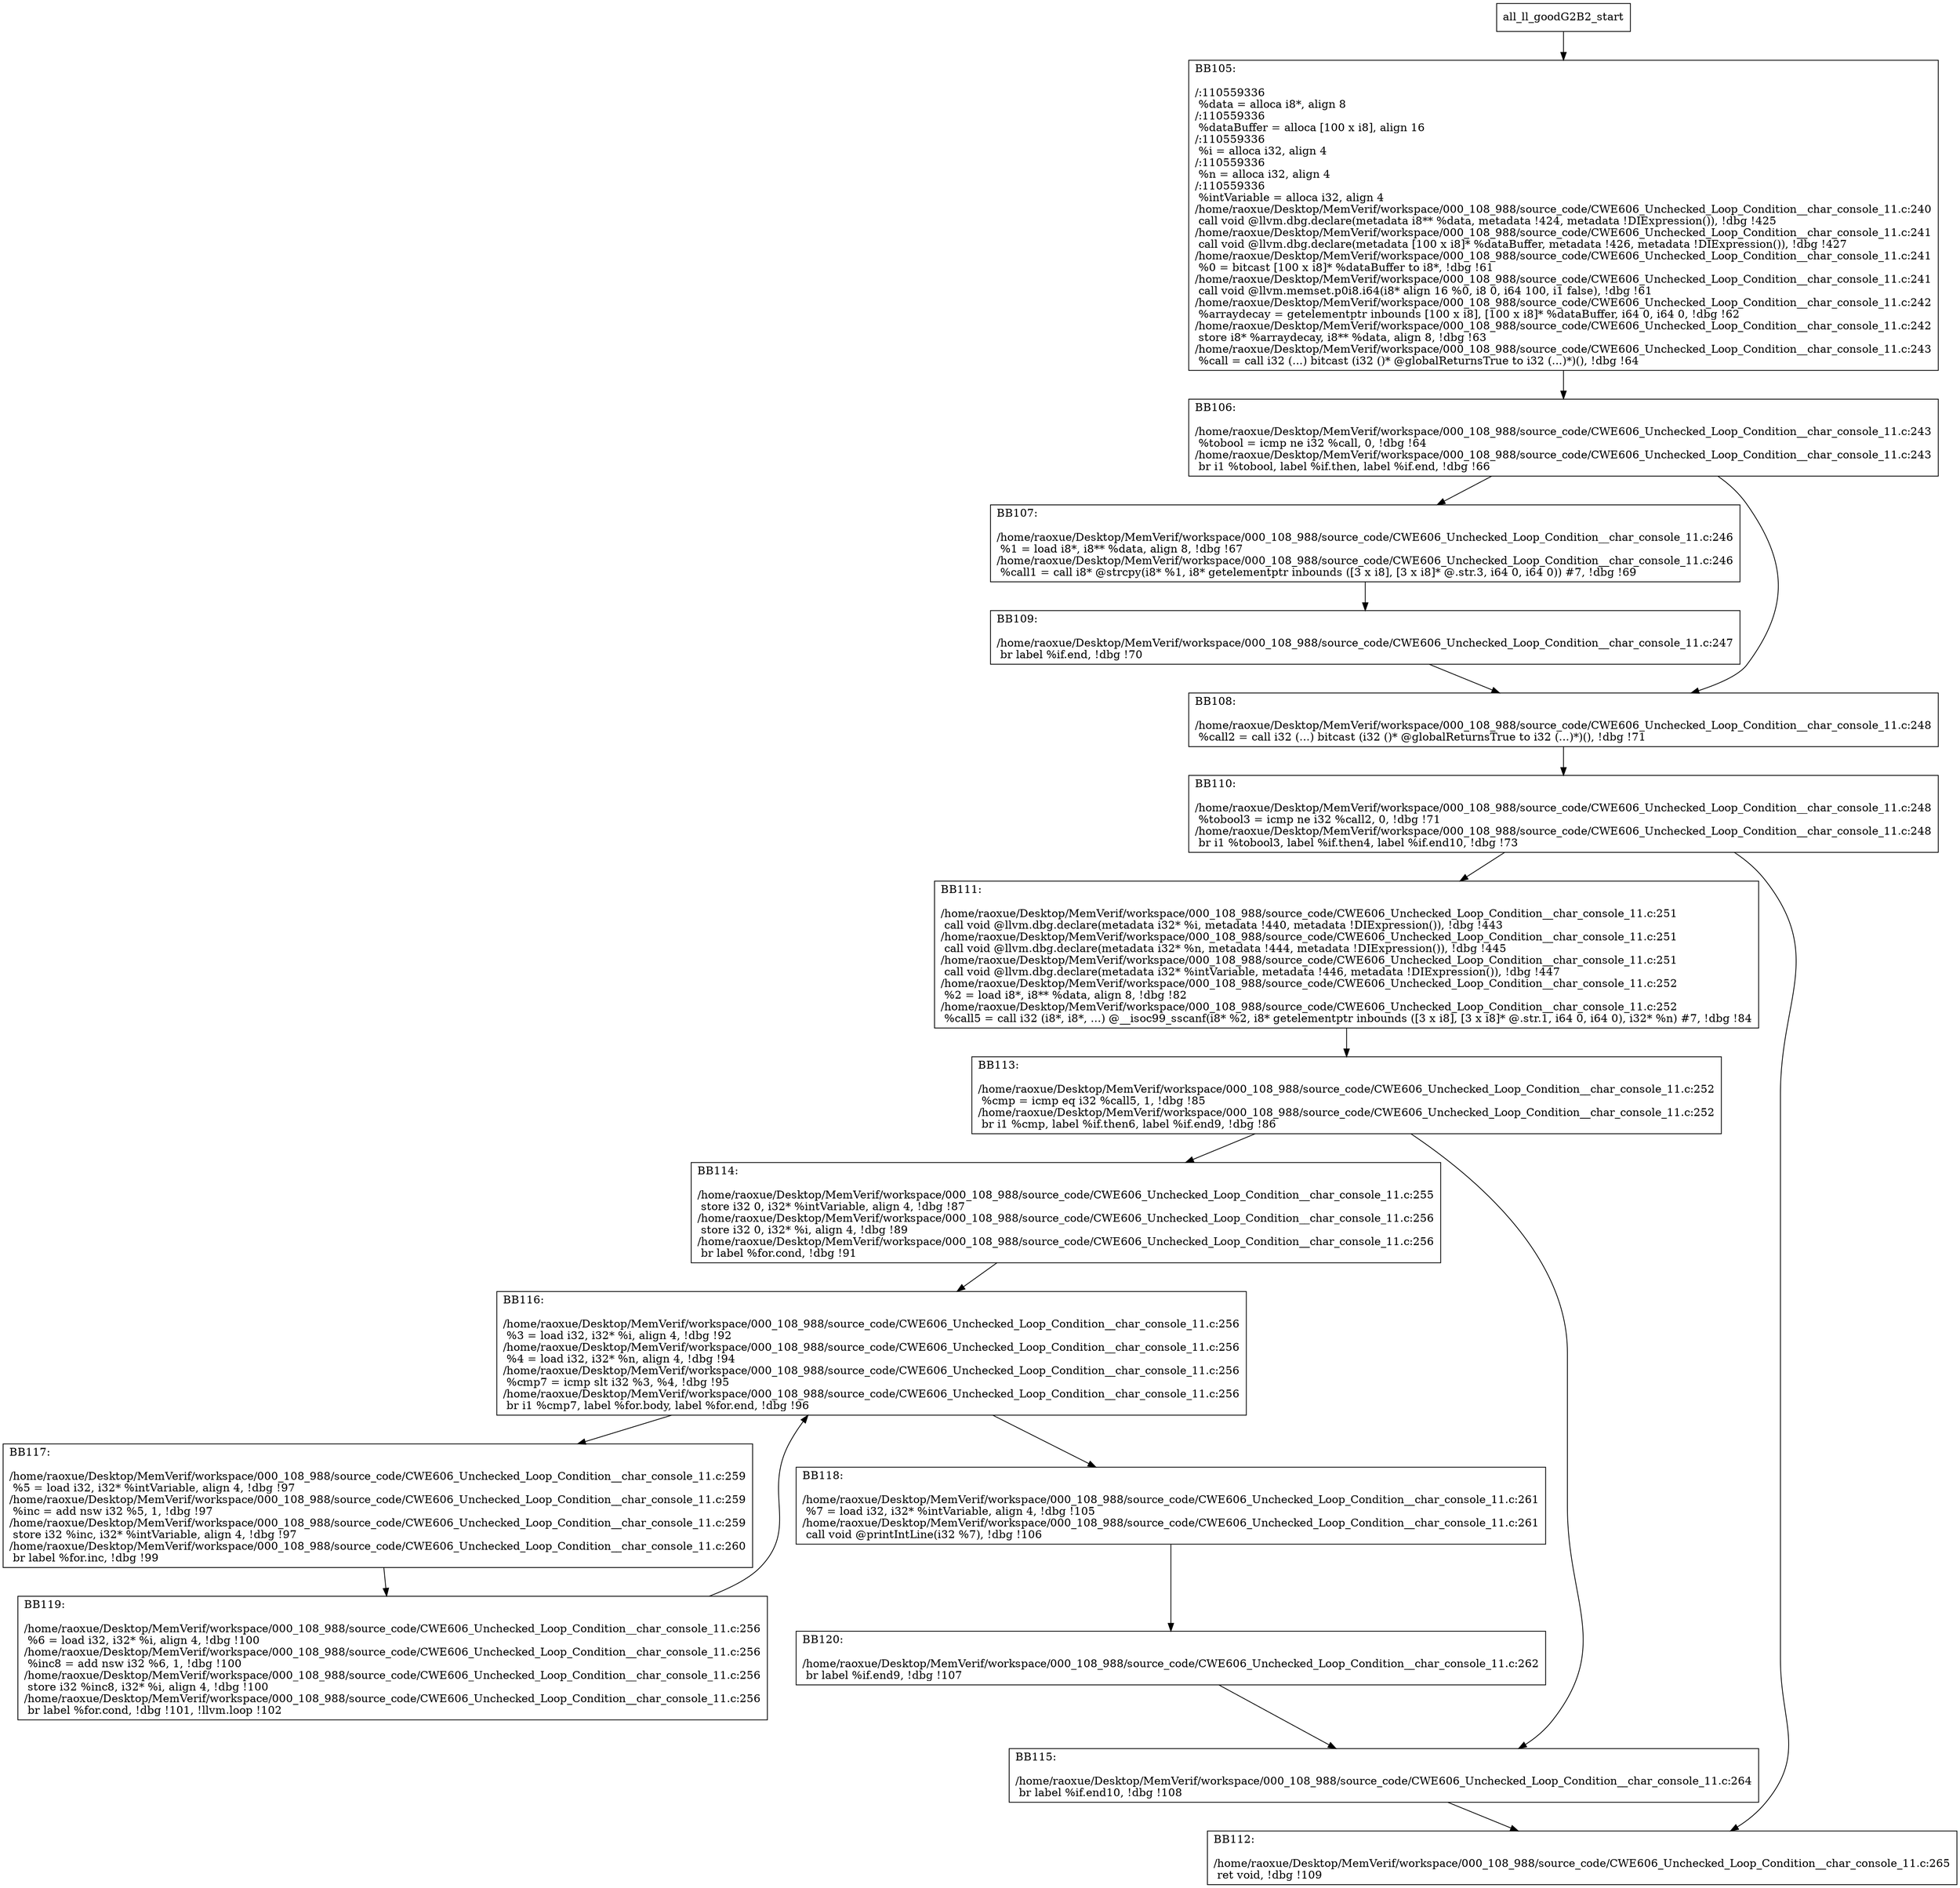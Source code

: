 digraph "CFG for'all_ll_goodG2B2' function" {
	BBall_ll_goodG2B2_start[shape=record,label="{all_ll_goodG2B2_start}"];
	BBall_ll_goodG2B2_start-> all_ll_goodG2B2BB105;
	all_ll_goodG2B2BB105 [shape=record, label="{BB105:\l\l/:110559336\l
  %data = alloca i8*, align 8\l
/:110559336\l
  %dataBuffer = alloca [100 x i8], align 16\l
/:110559336\l
  %i = alloca i32, align 4\l
/:110559336\l
  %n = alloca i32, align 4\l
/:110559336\l
  %intVariable = alloca i32, align 4\l
/home/raoxue/Desktop/MemVerif/workspace/000_108_988/source_code/CWE606_Unchecked_Loop_Condition__char_console_11.c:240\l
  call void @llvm.dbg.declare(metadata i8** %data, metadata !424, metadata !DIExpression()), !dbg !425\l
/home/raoxue/Desktop/MemVerif/workspace/000_108_988/source_code/CWE606_Unchecked_Loop_Condition__char_console_11.c:241\l
  call void @llvm.dbg.declare(metadata [100 x i8]* %dataBuffer, metadata !426, metadata !DIExpression()), !dbg !427\l
/home/raoxue/Desktop/MemVerif/workspace/000_108_988/source_code/CWE606_Unchecked_Loop_Condition__char_console_11.c:241\l
  %0 = bitcast [100 x i8]* %dataBuffer to i8*, !dbg !61\l
/home/raoxue/Desktop/MemVerif/workspace/000_108_988/source_code/CWE606_Unchecked_Loop_Condition__char_console_11.c:241\l
  call void @llvm.memset.p0i8.i64(i8* align 16 %0, i8 0, i64 100, i1 false), !dbg !61\l
/home/raoxue/Desktop/MemVerif/workspace/000_108_988/source_code/CWE606_Unchecked_Loop_Condition__char_console_11.c:242\l
  %arraydecay = getelementptr inbounds [100 x i8], [100 x i8]* %dataBuffer, i64 0, i64 0, !dbg !62\l
/home/raoxue/Desktop/MemVerif/workspace/000_108_988/source_code/CWE606_Unchecked_Loop_Condition__char_console_11.c:242\l
  store i8* %arraydecay, i8** %data, align 8, !dbg !63\l
/home/raoxue/Desktop/MemVerif/workspace/000_108_988/source_code/CWE606_Unchecked_Loop_Condition__char_console_11.c:243\l
  %call = call i32 (...) bitcast (i32 ()* @globalReturnsTrue to i32 (...)*)(), !dbg !64\l
}"];
	all_ll_goodG2B2BB105-> all_ll_goodG2B2BB106;
	all_ll_goodG2B2BB106 [shape=record, label="{BB106:\l\l/home/raoxue/Desktop/MemVerif/workspace/000_108_988/source_code/CWE606_Unchecked_Loop_Condition__char_console_11.c:243\l
  %tobool = icmp ne i32 %call, 0, !dbg !64\l
/home/raoxue/Desktop/MemVerif/workspace/000_108_988/source_code/CWE606_Unchecked_Loop_Condition__char_console_11.c:243\l
  br i1 %tobool, label %if.then, label %if.end, !dbg !66\l
}"];
	all_ll_goodG2B2BB106-> all_ll_goodG2B2BB107;
	all_ll_goodG2B2BB106-> all_ll_goodG2B2BB108;
	all_ll_goodG2B2BB107 [shape=record, label="{BB107:\l\l/home/raoxue/Desktop/MemVerif/workspace/000_108_988/source_code/CWE606_Unchecked_Loop_Condition__char_console_11.c:246\l
  %1 = load i8*, i8** %data, align 8, !dbg !67\l
/home/raoxue/Desktop/MemVerif/workspace/000_108_988/source_code/CWE606_Unchecked_Loop_Condition__char_console_11.c:246\l
  %call1 = call i8* @strcpy(i8* %1, i8* getelementptr inbounds ([3 x i8], [3 x i8]* @.str.3, i64 0, i64 0)) #7, !dbg !69\l
}"];
	all_ll_goodG2B2BB107-> all_ll_goodG2B2BB109;
	all_ll_goodG2B2BB109 [shape=record, label="{BB109:\l\l/home/raoxue/Desktop/MemVerif/workspace/000_108_988/source_code/CWE606_Unchecked_Loop_Condition__char_console_11.c:247\l
  br label %if.end, !dbg !70\l
}"];
	all_ll_goodG2B2BB109-> all_ll_goodG2B2BB108;
	all_ll_goodG2B2BB108 [shape=record, label="{BB108:\l\l/home/raoxue/Desktop/MemVerif/workspace/000_108_988/source_code/CWE606_Unchecked_Loop_Condition__char_console_11.c:248\l
  %call2 = call i32 (...) bitcast (i32 ()* @globalReturnsTrue to i32 (...)*)(), !dbg !71\l
}"];
	all_ll_goodG2B2BB108-> all_ll_goodG2B2BB110;
	all_ll_goodG2B2BB110 [shape=record, label="{BB110:\l\l/home/raoxue/Desktop/MemVerif/workspace/000_108_988/source_code/CWE606_Unchecked_Loop_Condition__char_console_11.c:248\l
  %tobool3 = icmp ne i32 %call2, 0, !dbg !71\l
/home/raoxue/Desktop/MemVerif/workspace/000_108_988/source_code/CWE606_Unchecked_Loop_Condition__char_console_11.c:248\l
  br i1 %tobool3, label %if.then4, label %if.end10, !dbg !73\l
}"];
	all_ll_goodG2B2BB110-> all_ll_goodG2B2BB111;
	all_ll_goodG2B2BB110-> all_ll_goodG2B2BB112;
	all_ll_goodG2B2BB111 [shape=record, label="{BB111:\l\l/home/raoxue/Desktop/MemVerif/workspace/000_108_988/source_code/CWE606_Unchecked_Loop_Condition__char_console_11.c:251\l
  call void @llvm.dbg.declare(metadata i32* %i, metadata !440, metadata !DIExpression()), !dbg !443\l
/home/raoxue/Desktop/MemVerif/workspace/000_108_988/source_code/CWE606_Unchecked_Loop_Condition__char_console_11.c:251\l
  call void @llvm.dbg.declare(metadata i32* %n, metadata !444, metadata !DIExpression()), !dbg !445\l
/home/raoxue/Desktop/MemVerif/workspace/000_108_988/source_code/CWE606_Unchecked_Loop_Condition__char_console_11.c:251\l
  call void @llvm.dbg.declare(metadata i32* %intVariable, metadata !446, metadata !DIExpression()), !dbg !447\l
/home/raoxue/Desktop/MemVerif/workspace/000_108_988/source_code/CWE606_Unchecked_Loop_Condition__char_console_11.c:252\l
  %2 = load i8*, i8** %data, align 8, !dbg !82\l
/home/raoxue/Desktop/MemVerif/workspace/000_108_988/source_code/CWE606_Unchecked_Loop_Condition__char_console_11.c:252\l
  %call5 = call i32 (i8*, i8*, ...) @__isoc99_sscanf(i8* %2, i8* getelementptr inbounds ([3 x i8], [3 x i8]* @.str.1, i64 0, i64 0), i32* %n) #7, !dbg !84\l
}"];
	all_ll_goodG2B2BB111-> all_ll_goodG2B2BB113;
	all_ll_goodG2B2BB113 [shape=record, label="{BB113:\l\l/home/raoxue/Desktop/MemVerif/workspace/000_108_988/source_code/CWE606_Unchecked_Loop_Condition__char_console_11.c:252\l
  %cmp = icmp eq i32 %call5, 1, !dbg !85\l
/home/raoxue/Desktop/MemVerif/workspace/000_108_988/source_code/CWE606_Unchecked_Loop_Condition__char_console_11.c:252\l
  br i1 %cmp, label %if.then6, label %if.end9, !dbg !86\l
}"];
	all_ll_goodG2B2BB113-> all_ll_goodG2B2BB114;
	all_ll_goodG2B2BB113-> all_ll_goodG2B2BB115;
	all_ll_goodG2B2BB114 [shape=record, label="{BB114:\l\l/home/raoxue/Desktop/MemVerif/workspace/000_108_988/source_code/CWE606_Unchecked_Loop_Condition__char_console_11.c:255\l
  store i32 0, i32* %intVariable, align 4, !dbg !87\l
/home/raoxue/Desktop/MemVerif/workspace/000_108_988/source_code/CWE606_Unchecked_Loop_Condition__char_console_11.c:256\l
  store i32 0, i32* %i, align 4, !dbg !89\l
/home/raoxue/Desktop/MemVerif/workspace/000_108_988/source_code/CWE606_Unchecked_Loop_Condition__char_console_11.c:256\l
  br label %for.cond, !dbg !91\l
}"];
	all_ll_goodG2B2BB114-> all_ll_goodG2B2BB116;
	all_ll_goodG2B2BB116 [shape=record, label="{BB116:\l\l/home/raoxue/Desktop/MemVerif/workspace/000_108_988/source_code/CWE606_Unchecked_Loop_Condition__char_console_11.c:256\l
  %3 = load i32, i32* %i, align 4, !dbg !92\l
/home/raoxue/Desktop/MemVerif/workspace/000_108_988/source_code/CWE606_Unchecked_Loop_Condition__char_console_11.c:256\l
  %4 = load i32, i32* %n, align 4, !dbg !94\l
/home/raoxue/Desktop/MemVerif/workspace/000_108_988/source_code/CWE606_Unchecked_Loop_Condition__char_console_11.c:256\l
  %cmp7 = icmp slt i32 %3, %4, !dbg !95\l
/home/raoxue/Desktop/MemVerif/workspace/000_108_988/source_code/CWE606_Unchecked_Loop_Condition__char_console_11.c:256\l
  br i1 %cmp7, label %for.body, label %for.end, !dbg !96\l
}"];
	all_ll_goodG2B2BB116-> all_ll_goodG2B2BB117;
	all_ll_goodG2B2BB116-> all_ll_goodG2B2BB118;
	all_ll_goodG2B2BB117 [shape=record, label="{BB117:\l\l/home/raoxue/Desktop/MemVerif/workspace/000_108_988/source_code/CWE606_Unchecked_Loop_Condition__char_console_11.c:259\l
  %5 = load i32, i32* %intVariable, align 4, !dbg !97\l
/home/raoxue/Desktop/MemVerif/workspace/000_108_988/source_code/CWE606_Unchecked_Loop_Condition__char_console_11.c:259\l
  %inc = add nsw i32 %5, 1, !dbg !97\l
/home/raoxue/Desktop/MemVerif/workspace/000_108_988/source_code/CWE606_Unchecked_Loop_Condition__char_console_11.c:259\l
  store i32 %inc, i32* %intVariable, align 4, !dbg !97\l
/home/raoxue/Desktop/MemVerif/workspace/000_108_988/source_code/CWE606_Unchecked_Loop_Condition__char_console_11.c:260\l
  br label %for.inc, !dbg !99\l
}"];
	all_ll_goodG2B2BB117-> all_ll_goodG2B2BB119;
	all_ll_goodG2B2BB119 [shape=record, label="{BB119:\l\l/home/raoxue/Desktop/MemVerif/workspace/000_108_988/source_code/CWE606_Unchecked_Loop_Condition__char_console_11.c:256\l
  %6 = load i32, i32* %i, align 4, !dbg !100\l
/home/raoxue/Desktop/MemVerif/workspace/000_108_988/source_code/CWE606_Unchecked_Loop_Condition__char_console_11.c:256\l
  %inc8 = add nsw i32 %6, 1, !dbg !100\l
/home/raoxue/Desktop/MemVerif/workspace/000_108_988/source_code/CWE606_Unchecked_Loop_Condition__char_console_11.c:256\l
  store i32 %inc8, i32* %i, align 4, !dbg !100\l
/home/raoxue/Desktop/MemVerif/workspace/000_108_988/source_code/CWE606_Unchecked_Loop_Condition__char_console_11.c:256\l
  br label %for.cond, !dbg !101, !llvm.loop !102\l
}"];
	all_ll_goodG2B2BB119-> all_ll_goodG2B2BB116;
	all_ll_goodG2B2BB118 [shape=record, label="{BB118:\l\l/home/raoxue/Desktop/MemVerif/workspace/000_108_988/source_code/CWE606_Unchecked_Loop_Condition__char_console_11.c:261\l
  %7 = load i32, i32* %intVariable, align 4, !dbg !105\l
/home/raoxue/Desktop/MemVerif/workspace/000_108_988/source_code/CWE606_Unchecked_Loop_Condition__char_console_11.c:261\l
  call void @printIntLine(i32 %7), !dbg !106\l
}"];
	all_ll_goodG2B2BB118-> all_ll_goodG2B2BB120;
	all_ll_goodG2B2BB120 [shape=record, label="{BB120:\l\l/home/raoxue/Desktop/MemVerif/workspace/000_108_988/source_code/CWE606_Unchecked_Loop_Condition__char_console_11.c:262\l
  br label %if.end9, !dbg !107\l
}"];
	all_ll_goodG2B2BB120-> all_ll_goodG2B2BB115;
	all_ll_goodG2B2BB115 [shape=record, label="{BB115:\l\l/home/raoxue/Desktop/MemVerif/workspace/000_108_988/source_code/CWE606_Unchecked_Loop_Condition__char_console_11.c:264\l
  br label %if.end10, !dbg !108\l
}"];
	all_ll_goodG2B2BB115-> all_ll_goodG2B2BB112;
	all_ll_goodG2B2BB112 [shape=record, label="{BB112:\l\l/home/raoxue/Desktop/MemVerif/workspace/000_108_988/source_code/CWE606_Unchecked_Loop_Condition__char_console_11.c:265\l
  ret void, !dbg !109\l
}"];
}
